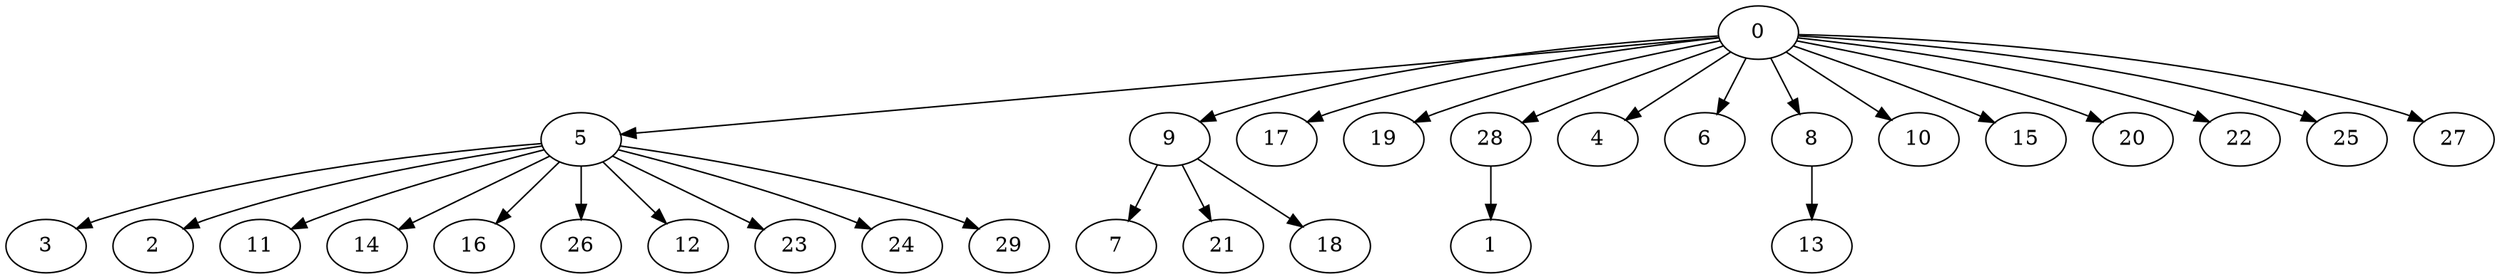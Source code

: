 digraph {
	0 [label=0]
	5 [label=5]
	9 [label=9]
	17 [label=17]
	19 [label=19]
	28 [label=28]
	4 [label=4]
	6 [label=6]
	8 [label=8]
	10 [label=10]
	15 [label=15]
	20 [label=20]
	22 [label=22]
	25 [label=25]
	27 [label=27]
	3 [label=3]
	2 [label=2]
	11 [label=11]
	14 [label=14]
	16 [label=16]
	26 [label=26]
	12 [label=12]
	23 [label=23]
	24 [label=24]
	29 [label=29]
	7 [label=7]
	21 [label=21]
	18 [label=18]
	1 [label=1]
	13 [label=13]
	0 -> 5
	0 -> 9
	0 -> 17
	0 -> 19
	0 -> 28
	0 -> 4
	0 -> 6
	0 -> 8
	0 -> 10
	0 -> 15
	0 -> 20
	0 -> 22
	0 -> 25
	0 -> 27
	5 -> 3
	5 -> 2
	5 -> 11
	5 -> 14
	5 -> 16
	5 -> 26
	5 -> 12
	5 -> 23
	5 -> 24
	5 -> 29
	9 -> 7
	9 -> 21
	9 -> 18
	28 -> 1
	8 -> 13
}
